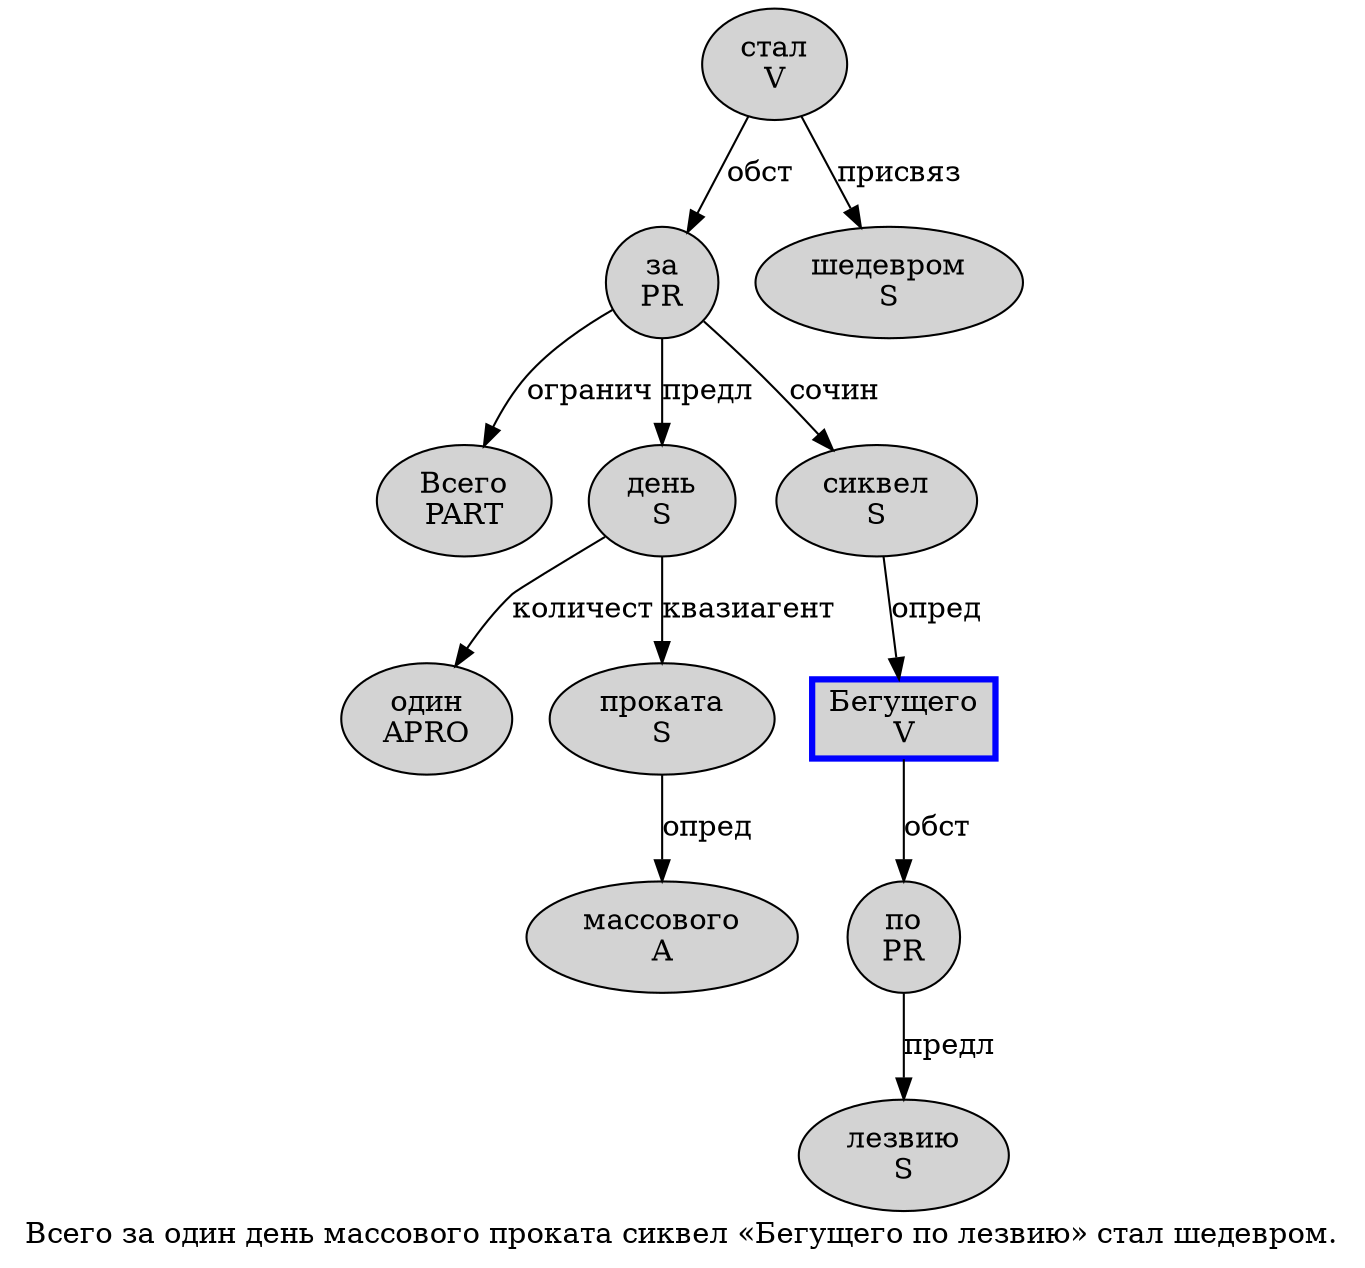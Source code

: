 digraph SENTENCE_2656 {
	graph [label="Всего за один день массового проката сиквел «Бегущего по лезвию» стал шедевром."]
	node [style=filled]
		0 [label="Всего
PART" color="" fillcolor=lightgray penwidth=1 shape=ellipse]
		1 [label="за
PR" color="" fillcolor=lightgray penwidth=1 shape=ellipse]
		2 [label="один
APRO" color="" fillcolor=lightgray penwidth=1 shape=ellipse]
		3 [label="день
S" color="" fillcolor=lightgray penwidth=1 shape=ellipse]
		4 [label="массового
A" color="" fillcolor=lightgray penwidth=1 shape=ellipse]
		5 [label="проката
S" color="" fillcolor=lightgray penwidth=1 shape=ellipse]
		6 [label="сиквел
S" color="" fillcolor=lightgray penwidth=1 shape=ellipse]
		8 [label="Бегущего
V" color=blue fillcolor=lightgray penwidth=3 shape=box]
		9 [label="по
PR" color="" fillcolor=lightgray penwidth=1 shape=ellipse]
		10 [label="лезвию
S" color="" fillcolor=lightgray penwidth=1 shape=ellipse]
		12 [label="стал
V" color="" fillcolor=lightgray penwidth=1 shape=ellipse]
		13 [label="шедевром
S" color="" fillcolor=lightgray penwidth=1 shape=ellipse]
			9 -> 10 [label="предл"]
			5 -> 4 [label="опред"]
			8 -> 9 [label="обст"]
			6 -> 8 [label="опред"]
			12 -> 1 [label="обст"]
			12 -> 13 [label="присвяз"]
			1 -> 0 [label="огранич"]
			1 -> 3 [label="предл"]
			1 -> 6 [label="сочин"]
			3 -> 2 [label="количест"]
			3 -> 5 [label="квазиагент"]
}